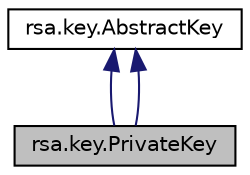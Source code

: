 digraph "rsa.key.PrivateKey"
{
 // LATEX_PDF_SIZE
  edge [fontname="Helvetica",fontsize="10",labelfontname="Helvetica",labelfontsize="10"];
  node [fontname="Helvetica",fontsize="10",shape=record];
  Node1 [label="rsa.key.PrivateKey",height=0.2,width=0.4,color="black", fillcolor="grey75", style="filled", fontcolor="black",tooltip=" "];
  Node2 -> Node1 [dir="back",color="midnightblue",fontsize="10",style="solid",fontname="Helvetica"];
  Node2 [label="rsa.key.AbstractKey",height=0.2,width=0.4,color="black", fillcolor="white", style="filled",URL="$classrsa_1_1key_1_1AbstractKey.html",tooltip=" "];
  Node2 -> Node1 [dir="back",color="midnightblue",fontsize="10",style="solid",fontname="Helvetica"];
}
